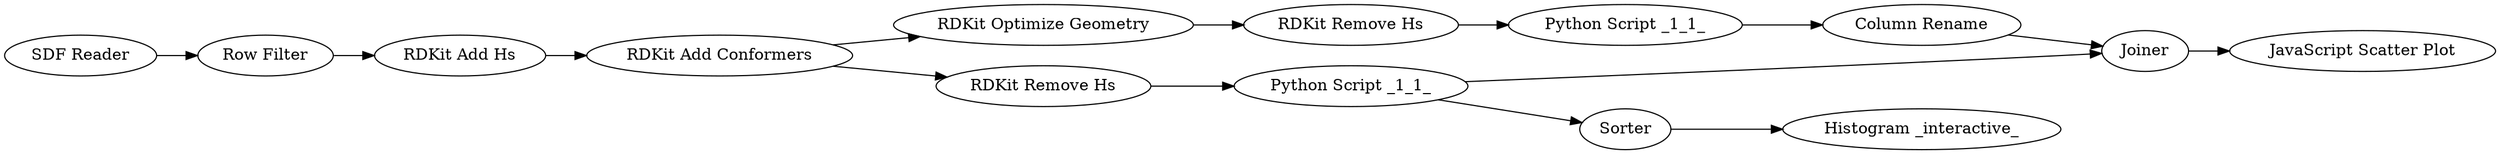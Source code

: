 digraph {
	12 -> 13
	1 -> 3
	7 -> 15
	5 -> 4
	15 -> 8
	13 -> 14
	3 -> 5
	7 -> 13
	11 -> 12
	9 -> 10
	6 -> 7
	10 -> 11
	4 -> 6
	4 -> 9
	5 [label="RDKit Add Hs"]
	14 [label="JavaScript Scatter Plot"]
	13 [label=Joiner]
	1 [label="SDF Reader"]
	7 [label="Python Script _1_1_"]
	9 [label="RDKit Optimize Geometry"]
	11 [label="Python Script _1_1_"]
	4 [label="RDKit Add Conformers"]
	6 [label="RDKit Remove Hs"]
	15 [label=Sorter]
	8 [label="Histogram _interactive_"]
	12 [label="Column Rename"]
	3 [label="Row Filter"]
	10 [label="RDKit Remove Hs"]
	rankdir=LR
}
